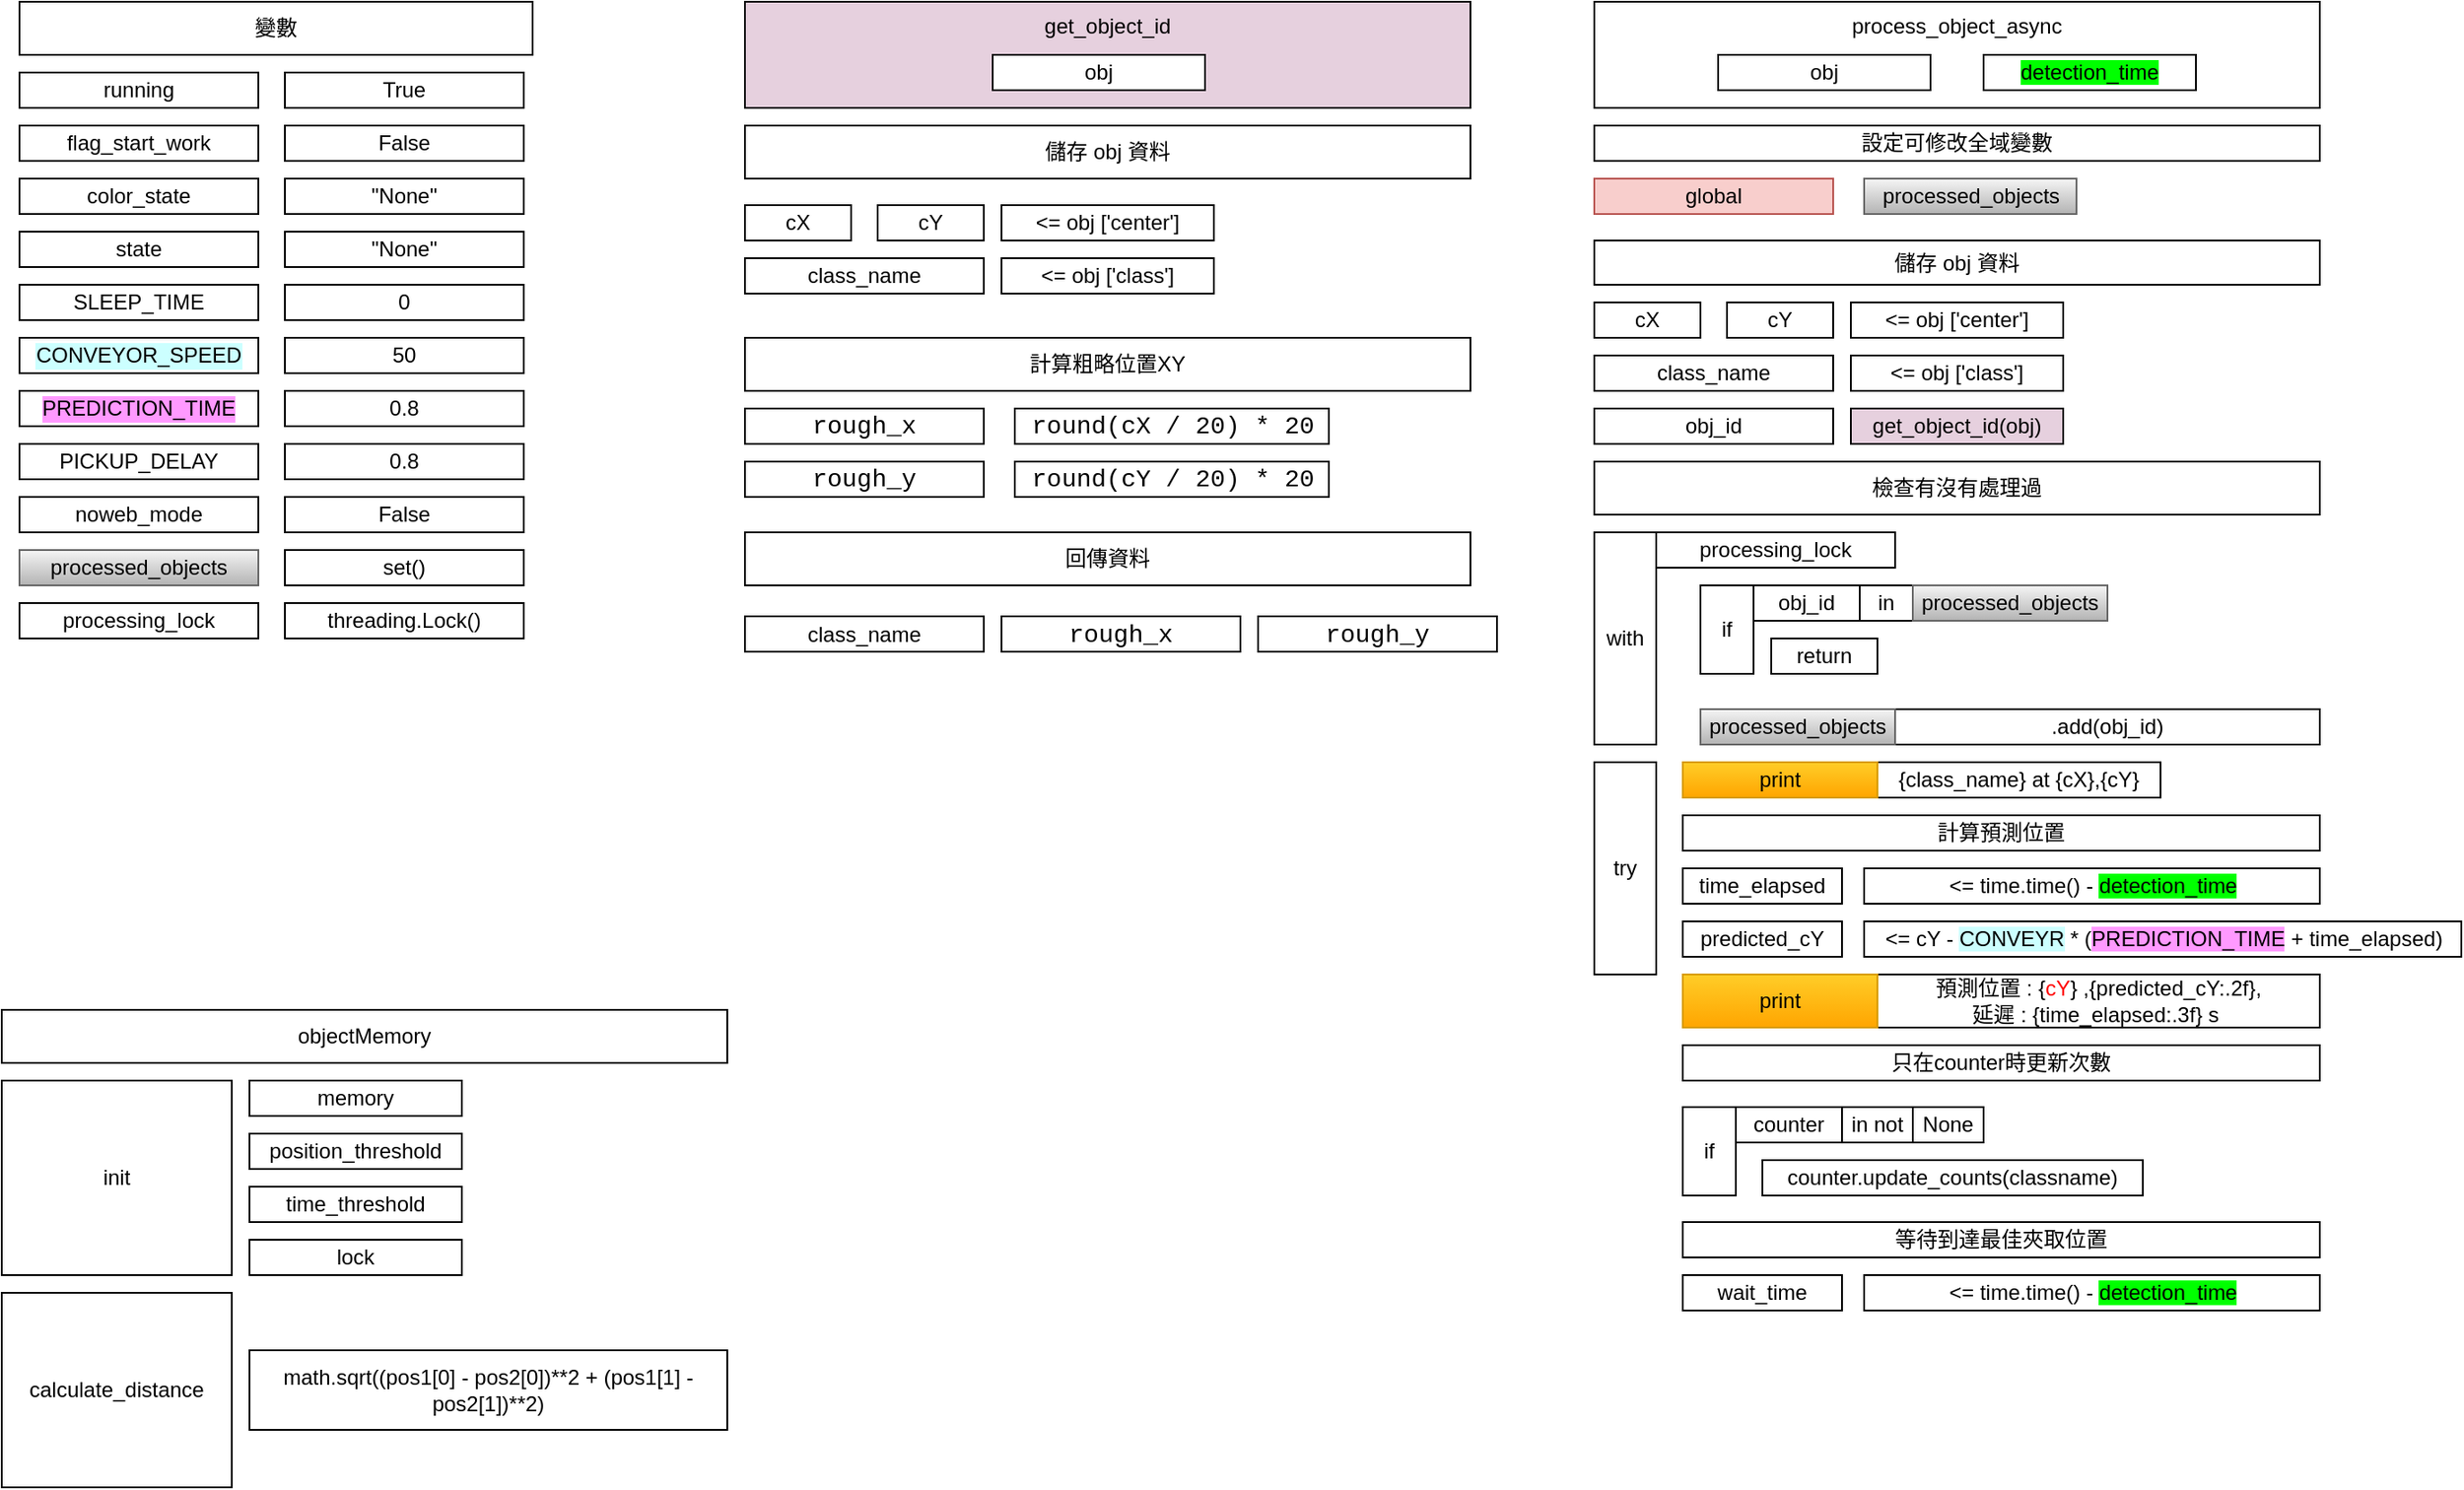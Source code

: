 <mxfile version="28.0.7">
  <diagram name="第 1 页" id="SY6-fquorg-TgQ0zaoG1">
    <mxGraphModel dx="449" dy="265" grid="1" gridSize="10" guides="1" tooltips="1" connect="1" arrows="1" fold="1" page="1" pageScale="1" pageWidth="1169" pageHeight="1654" math="0" shadow="0">
      <root>
        <mxCell id="0" />
        <mxCell id="1" parent="0" />
        <mxCell id="x3LqhZQ7E_TnHPk1tDl6-1" value="objectMemory" style="rounded=0;whiteSpace=wrap;html=1;" parent="1" vertex="1">
          <mxGeometry x="60" y="610" width="410" height="30" as="geometry" />
        </mxCell>
        <mxCell id="x3LqhZQ7E_TnHPk1tDl6-2" value="init" style="rounded=0;whiteSpace=wrap;html=1;" parent="1" vertex="1">
          <mxGeometry x="60" y="650" width="130" height="110" as="geometry" />
        </mxCell>
        <mxCell id="x3LqhZQ7E_TnHPk1tDl6-4" value="memory" style="rounded=0;whiteSpace=wrap;html=1;" parent="1" vertex="1">
          <mxGeometry x="200" y="650" width="120" height="20" as="geometry" />
        </mxCell>
        <mxCell id="x3LqhZQ7E_TnHPk1tDl6-5" value="position_threshold" style="rounded=0;whiteSpace=wrap;html=1;" parent="1" vertex="1">
          <mxGeometry x="200" y="680" width="120" height="20" as="geometry" />
        </mxCell>
        <mxCell id="x3LqhZQ7E_TnHPk1tDl6-6" value="time_threshold" style="rounded=0;whiteSpace=wrap;html=1;" parent="1" vertex="1">
          <mxGeometry x="200" y="710" width="120" height="20" as="geometry" />
        </mxCell>
        <mxCell id="x3LqhZQ7E_TnHPk1tDl6-8" value="lock" style="rounded=0;whiteSpace=wrap;html=1;" parent="1" vertex="1">
          <mxGeometry x="200" y="740" width="120" height="20" as="geometry" />
        </mxCell>
        <mxCell id="x3LqhZQ7E_TnHPk1tDl6-9" value="calculate_distance" style="rounded=0;whiteSpace=wrap;html=1;" parent="1" vertex="1">
          <mxGeometry x="60" y="770" width="130" height="110" as="geometry" />
        </mxCell>
        <mxCell id="x3LqhZQ7E_TnHPk1tDl6-10" value="math.sqrt((pos1[0] - pos2[0])**2 + (pos1[1] - pos2[1])**2)" style="rounded=0;whiteSpace=wrap;html=1;" parent="1" vertex="1">
          <mxGeometry x="200" y="802.5" width="270" height="45" as="geometry" />
        </mxCell>
        <mxCell id="x3LqhZQ7E_TnHPk1tDl6-11" value="get_object_id" style="rounded=0;whiteSpace=wrap;html=1;verticalAlign=top;labelBackgroundColor=none;textShadow=0;fillColor=#E6D0DE;" parent="1" vertex="1">
          <mxGeometry x="480" y="40" width="410" height="60" as="geometry" />
        </mxCell>
        <mxCell id="BHXNC90MVmPwEyE4NPPq-1" value="obj" style="rounded=0;whiteSpace=wrap;html=1;" vertex="1" parent="1">
          <mxGeometry x="620" y="70" width="120" height="20" as="geometry" />
        </mxCell>
        <mxCell id="BHXNC90MVmPwEyE4NPPq-2" value="cX" style="rounded=0;whiteSpace=wrap;html=1;" vertex="1" parent="1">
          <mxGeometry x="480" y="155" width="60" height="20" as="geometry" />
        </mxCell>
        <mxCell id="BHXNC90MVmPwEyE4NPPq-5" value="cY" style="rounded=0;whiteSpace=wrap;html=1;" vertex="1" parent="1">
          <mxGeometry x="555" y="155" width="60" height="20" as="geometry" />
        </mxCell>
        <mxCell id="BHXNC90MVmPwEyE4NPPq-6" value="&amp;lt;= obj [&#39;center&#39;]" style="rounded=0;whiteSpace=wrap;html=1;" vertex="1" parent="1">
          <mxGeometry x="625" y="155" width="120" height="20" as="geometry" />
        </mxCell>
        <mxCell id="BHXNC90MVmPwEyE4NPPq-7" value="class_name" style="rounded=0;whiteSpace=wrap;html=1;" vertex="1" parent="1">
          <mxGeometry x="480" y="185" width="135" height="20" as="geometry" />
        </mxCell>
        <mxCell id="BHXNC90MVmPwEyE4NPPq-9" value="&amp;lt;=&amp;nbsp;obj [&#39;class&#39;]" style="rounded=0;whiteSpace=wrap;html=1;" vertex="1" parent="1">
          <mxGeometry x="625" y="185" width="120" height="20" as="geometry" />
        </mxCell>
        <mxCell id="BHXNC90MVmPwEyE4NPPq-10" value="儲存 obj 資料" style="rounded=0;whiteSpace=wrap;html=1;" vertex="1" parent="1">
          <mxGeometry x="480" y="110" width="410" height="30" as="geometry" />
        </mxCell>
        <mxCell id="BHXNC90MVmPwEyE4NPPq-11" value="&lt;div style=&quot;font-family: Consolas, &amp;quot;Courier New&amp;quot;, monospace; font-size: 14px; line-height: 19px; white-space: pre;&quot;&gt;&lt;span style=&quot;&quot;&gt;rough_x&lt;/span&gt;&lt;/div&gt;" style="rounded=0;whiteSpace=wrap;html=1;labelBackgroundColor=none;" vertex="1" parent="1">
          <mxGeometry x="480" y="270" width="135" height="20" as="geometry" />
        </mxCell>
        <mxCell id="BHXNC90MVmPwEyE4NPPq-12" value="&lt;div style=&quot;font-family: Consolas, &amp;quot;Courier New&amp;quot;, monospace; font-size: 14px; line-height: 19px; white-space: pre;&quot;&gt;&lt;span style=&quot;&quot;&gt;rough_y&lt;/span&gt;&lt;/div&gt;" style="rounded=0;whiteSpace=wrap;html=1;labelBackgroundColor=none;" vertex="1" parent="1">
          <mxGeometry x="480" y="300" width="135" height="20" as="geometry" />
        </mxCell>
        <mxCell id="BHXNC90MVmPwEyE4NPPq-16" value="計算粗略位置XY" style="rounded=0;whiteSpace=wrap;html=1;" vertex="1" parent="1">
          <mxGeometry x="480" y="230" width="410" height="30" as="geometry" />
        </mxCell>
        <mxCell id="BHXNC90MVmPwEyE4NPPq-17" value="process_object_async" style="rounded=0;whiteSpace=wrap;html=1;verticalAlign=top;" vertex="1" parent="1">
          <mxGeometry x="960" y="40" width="410" height="60" as="geometry" />
        </mxCell>
        <mxCell id="BHXNC90MVmPwEyE4NPPq-18" value="obj" style="rounded=0;whiteSpace=wrap;html=1;" vertex="1" parent="1">
          <mxGeometry x="1030" y="70" width="120" height="20" as="geometry" />
        </mxCell>
        <mxCell id="BHXNC90MVmPwEyE4NPPq-19" value="&lt;span style=&quot;background-color: rgb(0, 255, 0);&quot;&gt;detection_time&lt;/span&gt;" style="rounded=0;whiteSpace=wrap;html=1;" vertex="1" parent="1">
          <mxGeometry x="1180" y="70" width="120" height="20" as="geometry" />
        </mxCell>
        <mxCell id="BHXNC90MVmPwEyE4NPPq-20" value="global" style="rounded=0;whiteSpace=wrap;html=1;labelBackgroundColor=#F8CECC;fillColor=#f8cecc;strokeColor=#b85450;" vertex="1" parent="1">
          <mxGeometry x="960" y="140" width="135" height="20" as="geometry" />
        </mxCell>
        <mxCell id="BHXNC90MVmPwEyE4NPPq-21" value="processed_objects" style="rounded=0;whiteSpace=wrap;html=1;fillColor=#f5f5f5;gradientColor=#b3b3b3;strokeColor=#666666;" vertex="1" parent="1">
          <mxGeometry x="1112.5" y="140" width="120" height="20" as="geometry" />
        </mxCell>
        <mxCell id="BHXNC90MVmPwEyE4NPPq-22" value="回傳資料" style="rounded=0;whiteSpace=wrap;html=1;" vertex="1" parent="1">
          <mxGeometry x="480" y="340" width="410" height="30" as="geometry" />
        </mxCell>
        <mxCell id="BHXNC90MVmPwEyE4NPPq-23" value="class_name" style="rounded=0;whiteSpace=wrap;html=1;" vertex="1" parent="1">
          <mxGeometry x="480" y="387.5" width="135" height="20" as="geometry" />
        </mxCell>
        <mxCell id="BHXNC90MVmPwEyE4NPPq-24" value="&lt;div style=&quot;font-family: Consolas, &amp;quot;Courier New&amp;quot;, monospace; font-size: 14px; line-height: 19px; white-space: pre;&quot;&gt;&lt;span style=&quot;&quot;&gt;rough_x&lt;/span&gt;&lt;/div&gt;" style="rounded=0;whiteSpace=wrap;html=1;labelBackgroundColor=none;" vertex="1" parent="1">
          <mxGeometry x="625" y="387.5" width="135" height="20" as="geometry" />
        </mxCell>
        <mxCell id="BHXNC90MVmPwEyE4NPPq-25" value="&lt;div style=&quot;font-family: Consolas, &amp;quot;Courier New&amp;quot;, monospace; font-size: 14px; line-height: 19px; white-space: pre;&quot;&gt;&lt;span style=&quot;&quot;&gt;rough_y&lt;/span&gt;&lt;/div&gt;" style="rounded=0;whiteSpace=wrap;html=1;labelBackgroundColor=none;" vertex="1" parent="1">
          <mxGeometry x="770" y="387.5" width="135" height="20" as="geometry" />
        </mxCell>
        <mxCell id="BHXNC90MVmPwEyE4NPPq-27" value="cX" style="rounded=0;whiteSpace=wrap;html=1;" vertex="1" parent="1">
          <mxGeometry x="960" y="210" width="60" height="20" as="geometry" />
        </mxCell>
        <mxCell id="BHXNC90MVmPwEyE4NPPq-28" value="cY" style="rounded=0;whiteSpace=wrap;html=1;" vertex="1" parent="1">
          <mxGeometry x="1035" y="210" width="60" height="20" as="geometry" />
        </mxCell>
        <mxCell id="BHXNC90MVmPwEyE4NPPq-29" value="&amp;lt;= obj [&#39;center&#39;]" style="rounded=0;whiteSpace=wrap;html=1;" vertex="1" parent="1">
          <mxGeometry x="1105" y="210" width="120" height="20" as="geometry" />
        </mxCell>
        <mxCell id="BHXNC90MVmPwEyE4NPPq-30" value="class_name" style="rounded=0;whiteSpace=wrap;html=1;" vertex="1" parent="1">
          <mxGeometry x="960" y="240" width="135" height="20" as="geometry" />
        </mxCell>
        <mxCell id="BHXNC90MVmPwEyE4NPPq-31" value="&amp;lt;=&amp;nbsp;obj [&#39;class&#39;]" style="rounded=0;whiteSpace=wrap;html=1;" vertex="1" parent="1">
          <mxGeometry x="1105" y="240" width="120" height="20" as="geometry" />
        </mxCell>
        <mxCell id="BHXNC90MVmPwEyE4NPPq-32" value="儲存 obj 資料" style="rounded=0;whiteSpace=wrap;html=1;" vertex="1" parent="1">
          <mxGeometry x="960" y="175" width="410" height="25" as="geometry" />
        </mxCell>
        <mxCell id="BHXNC90MVmPwEyE4NPPq-33" value="設定可修改全域變數" style="rounded=0;whiteSpace=wrap;html=1;" vertex="1" parent="1">
          <mxGeometry x="960" y="110" width="410" height="20" as="geometry" />
        </mxCell>
        <mxCell id="BHXNC90MVmPwEyE4NPPq-34" value="obj_id" style="rounded=0;whiteSpace=wrap;html=1;" vertex="1" parent="1">
          <mxGeometry x="960" y="270" width="135" height="20" as="geometry" />
        </mxCell>
        <mxCell id="BHXNC90MVmPwEyE4NPPq-35" value="get_object_id(obj)" style="rounded=0;whiteSpace=wrap;html=1;fillColor=#E6D0DE;" vertex="1" parent="1">
          <mxGeometry x="1105" y="270" width="120" height="20" as="geometry" />
        </mxCell>
        <mxCell id="BHXNC90MVmPwEyE4NPPq-36" value="檢查有沒有處理過" style="rounded=0;whiteSpace=wrap;html=1;" vertex="1" parent="1">
          <mxGeometry x="960" y="300" width="410" height="30" as="geometry" />
        </mxCell>
        <mxCell id="BHXNC90MVmPwEyE4NPPq-37" value="with" style="rounded=0;whiteSpace=wrap;html=1;" vertex="1" parent="1">
          <mxGeometry x="960" y="340" width="35" height="120" as="geometry" />
        </mxCell>
        <mxCell id="BHXNC90MVmPwEyE4NPPq-39" value="processing_lock" style="rounded=0;whiteSpace=wrap;html=1;" vertex="1" parent="1">
          <mxGeometry x="995" y="340" width="135" height="20" as="geometry" />
        </mxCell>
        <mxCell id="BHXNC90MVmPwEyE4NPPq-40" value="running" style="rounded=0;whiteSpace=wrap;html=1;" vertex="1" parent="1">
          <mxGeometry x="70" y="80" width="135" height="20" as="geometry" />
        </mxCell>
        <mxCell id="BHXNC90MVmPwEyE4NPPq-41" value="flag_start_work" style="rounded=0;whiteSpace=wrap;html=1;" vertex="1" parent="1">
          <mxGeometry x="70" y="110" width="135" height="20" as="geometry" />
        </mxCell>
        <mxCell id="BHXNC90MVmPwEyE4NPPq-42" value="color_state" style="rounded=0;whiteSpace=wrap;html=1;" vertex="1" parent="1">
          <mxGeometry x="70" y="140" width="135" height="20" as="geometry" />
        </mxCell>
        <mxCell id="BHXNC90MVmPwEyE4NPPq-43" value="state" style="rounded=0;whiteSpace=wrap;html=1;" vertex="1" parent="1">
          <mxGeometry x="70" y="170" width="135" height="20" as="geometry" />
        </mxCell>
        <mxCell id="BHXNC90MVmPwEyE4NPPq-45" value="&lt;div style=&quot;font-family: Consolas, &amp;quot;Courier New&amp;quot;, monospace; font-size: 14px; line-height: 19px; white-space: pre;&quot;&gt;&lt;span style=&quot;&quot;&gt;round&lt;/span&gt;(&lt;span style=&quot;&quot;&gt;cX&lt;/span&gt; &lt;span style=&quot;&quot;&gt;/&lt;/span&gt; &lt;span style=&quot;&quot;&gt;20&lt;/span&gt;) &lt;span style=&quot;&quot;&gt;*&lt;/span&gt; &lt;span style=&quot;&quot;&gt;20&lt;/span&gt;&lt;/div&gt;" style="rounded=0;whiteSpace=wrap;html=1;fontColor=#000000;labelBackgroundColor=none;" vertex="1" parent="1">
          <mxGeometry x="632.5" y="270" width="177.5" height="20" as="geometry" />
        </mxCell>
        <mxCell id="BHXNC90MVmPwEyE4NPPq-47" value="&lt;div style=&quot;font-family: Consolas, &amp;quot;Courier New&amp;quot;, monospace; font-size: 14px; line-height: 19px; white-space: pre;&quot;&gt;&lt;span style=&quot;&quot;&gt;round&lt;/span&gt;(&lt;span style=&quot;&quot;&gt;cY&lt;/span&gt; &lt;span style=&quot;&quot;&gt;/&lt;/span&gt; &lt;span style=&quot;&quot;&gt;20&lt;/span&gt;) &lt;span style=&quot;&quot;&gt;*&lt;/span&gt; &lt;span style=&quot;&quot;&gt;20&lt;/span&gt;&lt;/div&gt;" style="rounded=0;whiteSpace=wrap;html=1;fontColor=#000000;labelBackgroundColor=none;" vertex="1" parent="1">
          <mxGeometry x="632.5" y="300" width="177.5" height="20" as="geometry" />
        </mxCell>
        <mxCell id="BHXNC90MVmPwEyE4NPPq-48" value="SLEEP_TIME" style="rounded=0;whiteSpace=wrap;html=1;" vertex="1" parent="1">
          <mxGeometry x="70" y="200" width="135" height="20" as="geometry" />
        </mxCell>
        <mxCell id="BHXNC90MVmPwEyE4NPPq-49" value="CONVEYOR_SPEED" style="rounded=0;whiteSpace=wrap;html=1;labelBackgroundColor=#CCFFFF;" vertex="1" parent="1">
          <mxGeometry x="70" y="230" width="135" height="20" as="geometry" />
        </mxCell>
        <mxCell id="BHXNC90MVmPwEyE4NPPq-50" value="PREDICTION_TIME" style="rounded=0;whiteSpace=wrap;html=1;labelBackgroundColor=#FF99FF;" vertex="1" parent="1">
          <mxGeometry x="70" y="260" width="135" height="20" as="geometry" />
        </mxCell>
        <mxCell id="BHXNC90MVmPwEyE4NPPq-51" value="PICKUP_DELAY" style="rounded=0;whiteSpace=wrap;html=1;" vertex="1" parent="1">
          <mxGeometry x="70" y="290" width="135" height="20" as="geometry" />
        </mxCell>
        <mxCell id="BHXNC90MVmPwEyE4NPPq-52" value="noweb_mode" style="rounded=0;whiteSpace=wrap;html=1;" vertex="1" parent="1">
          <mxGeometry x="70" y="320" width="135" height="20" as="geometry" />
        </mxCell>
        <mxCell id="BHXNC90MVmPwEyE4NPPq-53" value="processed_objects" style="rounded=0;whiteSpace=wrap;html=1;fillColor=#f5f5f5;gradientColor=#b3b3b3;strokeColor=#666666;" vertex="1" parent="1">
          <mxGeometry x="70" y="350" width="135" height="20" as="geometry" />
        </mxCell>
        <mxCell id="BHXNC90MVmPwEyE4NPPq-54" value="processing_lock" style="rounded=0;whiteSpace=wrap;html=1;" vertex="1" parent="1">
          <mxGeometry x="70" y="380" width="135" height="20" as="geometry" />
        </mxCell>
        <mxCell id="BHXNC90MVmPwEyE4NPPq-55" value="True" style="rounded=0;whiteSpace=wrap;html=1;" vertex="1" parent="1">
          <mxGeometry x="220" y="80" width="135" height="20" as="geometry" />
        </mxCell>
        <mxCell id="BHXNC90MVmPwEyE4NPPq-56" value="False" style="rounded=0;whiteSpace=wrap;html=1;" vertex="1" parent="1">
          <mxGeometry x="220" y="110" width="135" height="20" as="geometry" />
        </mxCell>
        <mxCell id="BHXNC90MVmPwEyE4NPPq-57" value="&quot;None&quot;" style="rounded=0;whiteSpace=wrap;html=1;" vertex="1" parent="1">
          <mxGeometry x="220" y="140" width="135" height="20" as="geometry" />
        </mxCell>
        <mxCell id="BHXNC90MVmPwEyE4NPPq-58" value="&quot;None&quot;" style="rounded=0;whiteSpace=wrap;html=1;" vertex="1" parent="1">
          <mxGeometry x="220" y="170" width="135" height="20" as="geometry" />
        </mxCell>
        <mxCell id="BHXNC90MVmPwEyE4NPPq-59" value="0" style="rounded=0;whiteSpace=wrap;html=1;" vertex="1" parent="1">
          <mxGeometry x="220" y="200" width="135" height="20" as="geometry" />
        </mxCell>
        <mxCell id="BHXNC90MVmPwEyE4NPPq-60" value="50" style="rounded=0;whiteSpace=wrap;html=1;" vertex="1" parent="1">
          <mxGeometry x="220" y="230" width="135" height="20" as="geometry" />
        </mxCell>
        <mxCell id="BHXNC90MVmPwEyE4NPPq-61" value="0.8" style="rounded=0;whiteSpace=wrap;html=1;" vertex="1" parent="1">
          <mxGeometry x="220" y="260" width="135" height="20" as="geometry" />
        </mxCell>
        <mxCell id="BHXNC90MVmPwEyE4NPPq-62" value="0.8" style="rounded=0;whiteSpace=wrap;html=1;" vertex="1" parent="1">
          <mxGeometry x="220" y="290" width="135" height="20" as="geometry" />
        </mxCell>
        <mxCell id="BHXNC90MVmPwEyE4NPPq-63" value="False" style="rounded=0;whiteSpace=wrap;html=1;" vertex="1" parent="1">
          <mxGeometry x="220" y="320" width="135" height="20" as="geometry" />
        </mxCell>
        <mxCell id="BHXNC90MVmPwEyE4NPPq-64" value="set()" style="rounded=0;whiteSpace=wrap;html=1;" vertex="1" parent="1">
          <mxGeometry x="220" y="350" width="135" height="20" as="geometry" />
        </mxCell>
        <mxCell id="BHXNC90MVmPwEyE4NPPq-65" value="threading.Lock()" style="rounded=0;whiteSpace=wrap;html=1;" vertex="1" parent="1">
          <mxGeometry x="220" y="380" width="135" height="20" as="geometry" />
        </mxCell>
        <mxCell id="BHXNC90MVmPwEyE4NPPq-66" value="變數" style="rounded=0;whiteSpace=wrap;html=1;" vertex="1" parent="1">
          <mxGeometry x="70" y="40" width="290" height="30" as="geometry" />
        </mxCell>
        <mxCell id="BHXNC90MVmPwEyE4NPPq-67" value="if" style="rounded=0;whiteSpace=wrap;html=1;" vertex="1" parent="1">
          <mxGeometry x="1020" y="370" width="30" height="50" as="geometry" />
        </mxCell>
        <mxCell id="BHXNC90MVmPwEyE4NPPq-68" value="obj_id" style="rounded=0;whiteSpace=wrap;html=1;" vertex="1" parent="1">
          <mxGeometry x="1050" y="370" width="60" height="20" as="geometry" />
        </mxCell>
        <mxCell id="BHXNC90MVmPwEyE4NPPq-69" value="in" style="rounded=0;whiteSpace=wrap;html=1;" vertex="1" parent="1">
          <mxGeometry x="1110" y="370" width="30" height="20" as="geometry" />
        </mxCell>
        <mxCell id="BHXNC90MVmPwEyE4NPPq-70" value="processed_objects" style="rounded=0;whiteSpace=wrap;html=1;fillColor=#f5f5f5;gradientColor=#b3b3b3;strokeColor=#666666;" vertex="1" parent="1">
          <mxGeometry x="1140" y="370" width="110" height="20" as="geometry" />
        </mxCell>
        <mxCell id="BHXNC90MVmPwEyE4NPPq-71" value="return" style="rounded=0;whiteSpace=wrap;html=1;" vertex="1" parent="1">
          <mxGeometry x="1060" y="400" width="60" height="20" as="geometry" />
        </mxCell>
        <mxCell id="BHXNC90MVmPwEyE4NPPq-73" value=".add(obj_id)" style="rounded=0;whiteSpace=wrap;html=1;" vertex="1" parent="1">
          <mxGeometry x="1130" y="440" width="240" height="20" as="geometry" />
        </mxCell>
        <mxCell id="BHXNC90MVmPwEyE4NPPq-74" value="processed_objects" style="rounded=0;whiteSpace=wrap;html=1;fillColor=#f5f5f5;gradientColor=#b3b3b3;strokeColor=#666666;" vertex="1" parent="1">
          <mxGeometry x="1020" y="440" width="110" height="20" as="geometry" />
        </mxCell>
        <mxCell id="BHXNC90MVmPwEyE4NPPq-75" value="try" style="rounded=0;whiteSpace=wrap;html=1;" vertex="1" parent="1">
          <mxGeometry x="960" y="470" width="35" height="120" as="geometry" />
        </mxCell>
        <mxCell id="BHXNC90MVmPwEyE4NPPq-76" value="{class_name} at {cX},{cY}" style="rounded=0;whiteSpace=wrap;html=1;" vertex="1" parent="1">
          <mxGeometry x="1120" y="470" width="160" height="20" as="geometry" />
        </mxCell>
        <mxCell id="BHXNC90MVmPwEyE4NPPq-77" value="print" style="rounded=0;whiteSpace=wrap;html=1;fillColor=#ffcd28;gradientColor=#ffa500;strokeColor=#d79b00;" vertex="1" parent="1">
          <mxGeometry x="1010" y="470" width="110" height="20" as="geometry" />
        </mxCell>
        <mxCell id="BHXNC90MVmPwEyE4NPPq-78" value="計算預測位置" style="rounded=0;whiteSpace=wrap;html=1;" vertex="1" parent="1">
          <mxGeometry x="1010" y="500" width="360" height="20" as="geometry" />
        </mxCell>
        <mxCell id="BHXNC90MVmPwEyE4NPPq-80" value="time_elapsed" style="rounded=0;whiteSpace=wrap;html=1;" vertex="1" parent="1">
          <mxGeometry x="1010" y="530" width="90" height="20" as="geometry" />
        </mxCell>
        <mxCell id="BHXNC90MVmPwEyE4NPPq-81" value="&amp;lt;= time.time() - &lt;span style=&quot;background-color: rgb(0, 255, 0);&quot;&gt;detection_time&lt;/span&gt;" style="rounded=0;whiteSpace=wrap;html=1;" vertex="1" parent="1">
          <mxGeometry x="1112.5" y="530" width="257.5" height="20" as="geometry" />
        </mxCell>
        <mxCell id="BHXNC90MVmPwEyE4NPPq-82" value="predicted_cY" style="rounded=0;whiteSpace=wrap;html=1;" vertex="1" parent="1">
          <mxGeometry x="1010" y="560" width="90" height="20" as="geometry" />
        </mxCell>
        <mxCell id="BHXNC90MVmPwEyE4NPPq-83" value="&amp;lt;= cY - &lt;span style=&quot;background-color: rgb(204, 255, 255);&quot;&gt;CONVEYR&lt;/span&gt; * (&lt;span style=&quot;background-color: rgb(255, 153, 255);&quot;&gt;PREDICTION_TIME&lt;/span&gt; + time_elapsed)" style="rounded=0;whiteSpace=wrap;html=1;" vertex="1" parent="1">
          <mxGeometry x="1112.5" y="560" width="337.5" height="20" as="geometry" />
        </mxCell>
        <mxCell id="BHXNC90MVmPwEyE4NPPq-84" value="預測位置 : {&lt;font style=&quot;color: rgb(255, 0, 0);&quot;&gt;cY&lt;/font&gt;} ,{predicted_cY:.2f},&lt;div&gt;延遲 : {time_elapsed:.3f} s&amp;nbsp;&lt;/div&gt;" style="rounded=0;whiteSpace=wrap;html=1;" vertex="1" parent="1">
          <mxGeometry x="1120" y="590" width="250" height="30" as="geometry" />
        </mxCell>
        <mxCell id="BHXNC90MVmPwEyE4NPPq-85" value="print" style="rounded=0;whiteSpace=wrap;html=1;fillColor=#ffcd28;gradientColor=#ffa500;strokeColor=#d79b00;" vertex="1" parent="1">
          <mxGeometry x="1010" y="590" width="110" height="30" as="geometry" />
        </mxCell>
        <mxCell id="BHXNC90MVmPwEyE4NPPq-86" value="只在counter時更新次數" style="rounded=0;whiteSpace=wrap;html=1;" vertex="1" parent="1">
          <mxGeometry x="1010" y="630" width="360" height="20" as="geometry" />
        </mxCell>
        <mxCell id="BHXNC90MVmPwEyE4NPPq-87" value="if" style="rounded=0;whiteSpace=wrap;html=1;" vertex="1" parent="1">
          <mxGeometry x="1010" y="665" width="30" height="50" as="geometry" />
        </mxCell>
        <mxCell id="BHXNC90MVmPwEyE4NPPq-88" value="counter" style="rounded=0;whiteSpace=wrap;html=1;" vertex="1" parent="1">
          <mxGeometry x="1040" y="665" width="60" height="20" as="geometry" />
        </mxCell>
        <mxCell id="BHXNC90MVmPwEyE4NPPq-89" value="in not" style="rounded=0;whiteSpace=wrap;html=1;" vertex="1" parent="1">
          <mxGeometry x="1100" y="665" width="40" height="20" as="geometry" />
        </mxCell>
        <mxCell id="BHXNC90MVmPwEyE4NPPq-90" value="None" style="rounded=0;whiteSpace=wrap;html=1;" vertex="1" parent="1">
          <mxGeometry x="1140" y="665" width="40" height="20" as="geometry" />
        </mxCell>
        <mxCell id="BHXNC90MVmPwEyE4NPPq-91" value="counter.update_counts(classname)" style="rounded=0;whiteSpace=wrap;html=1;" vertex="1" parent="1">
          <mxGeometry x="1055" y="695" width="215" height="20" as="geometry" />
        </mxCell>
        <mxCell id="BHXNC90MVmPwEyE4NPPq-92" value="等待到達最佳夾取位置" style="rounded=0;whiteSpace=wrap;html=1;" vertex="1" parent="1">
          <mxGeometry x="1010" y="730" width="360" height="20" as="geometry" />
        </mxCell>
        <mxCell id="BHXNC90MVmPwEyE4NPPq-93" value="wait_time" style="rounded=0;whiteSpace=wrap;html=1;" vertex="1" parent="1">
          <mxGeometry x="1010" y="760" width="90" height="20" as="geometry" />
        </mxCell>
        <mxCell id="BHXNC90MVmPwEyE4NPPq-94" value="&amp;lt;= time.time() - &lt;span style=&quot;background-color: rgb(0, 255, 0);&quot;&gt;detection_time&lt;/span&gt;" style="rounded=0;whiteSpace=wrap;html=1;" vertex="1" parent="1">
          <mxGeometry x="1112.5" y="760" width="257.5" height="20" as="geometry" />
        </mxCell>
      </root>
    </mxGraphModel>
  </diagram>
</mxfile>

